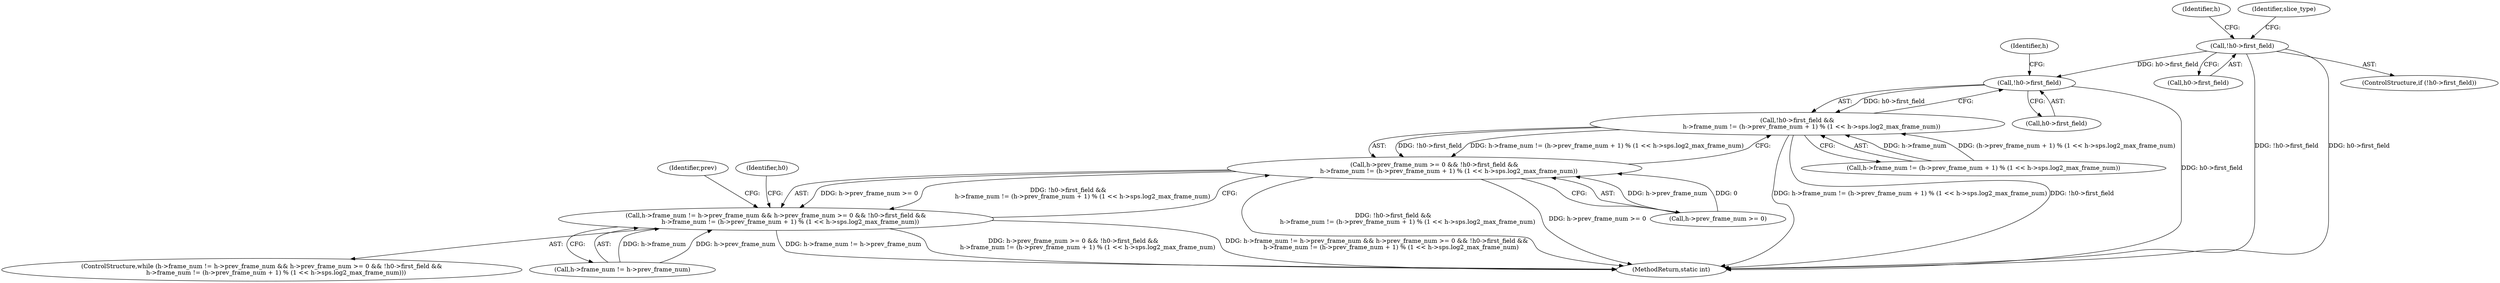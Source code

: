 digraph "0_FFmpeg_29ffeef5e73b8f41ff3a3f2242d356759c66f91f@pointer" {
"1000195" [label="(Call,!h0->first_field)"];
"1001465" [label="(Call,!h0->first_field)"];
"1001464" [label="(Call,!h0->first_field &&\n               h->frame_num != (h->prev_frame_num + 1) % (1 << h->sps.log2_max_frame_num))"];
"1001458" [label="(Call,h->prev_frame_num >= 0 && !h0->first_field &&\n               h->frame_num != (h->prev_frame_num + 1) % (1 << h->sps.log2_max_frame_num))"];
"1001450" [label="(Call,h->frame_num != h->prev_frame_num && h->prev_frame_num >= 0 && !h0->first_field &&\n               h->frame_num != (h->prev_frame_num + 1) % (1 << h->sps.log2_max_frame_num))"];
"1001458" [label="(Call,h->prev_frame_num >= 0 && !h0->first_field &&\n               h->frame_num != (h->prev_frame_num + 1) % (1 << h->sps.log2_max_frame_num))"];
"1001450" [label="(Call,h->frame_num != h->prev_frame_num && h->prev_frame_num >= 0 && !h0->first_field &&\n               h->frame_num != (h->prev_frame_num + 1) % (1 << h->sps.log2_max_frame_num))"];
"1000196" [label="(Call,h0->first_field)"];
"1001449" [label="(ControlStructure,while (h->frame_num != h->prev_frame_num && h->prev_frame_num >= 0 && !h0->first_field &&\n               h->frame_num != (h->prev_frame_num + 1) % (1 << h->sps.log2_max_frame_num)))"];
"1001471" [label="(Identifier,h)"];
"1000203" [label="(Identifier,h)"];
"1001466" [label="(Call,h0->first_field)"];
"1001451" [label="(Call,h->frame_num != h->prev_frame_num)"];
"1000229" [label="(Identifier,slice_type)"];
"1001489" [label="(Identifier,prev)"];
"1001464" [label="(Call,!h0->first_field &&\n               h->frame_num != (h->prev_frame_num + 1) % (1 << h->sps.log2_max_frame_num))"];
"1000195" [label="(Call,!h0->first_field)"];
"1003435" [label="(MethodReturn,static int)"];
"1001459" [label="(Call,h->prev_frame_num >= 0)"];
"1000194" [label="(ControlStructure,if (!h0->first_field))"];
"1001469" [label="(Call,h->frame_num != (h->prev_frame_num + 1) % (1 << h->sps.log2_max_frame_num))"];
"1001713" [label="(Identifier,h0)"];
"1001465" [label="(Call,!h0->first_field)"];
"1000195" -> "1000194"  [label="AST: "];
"1000195" -> "1000196"  [label="CFG: "];
"1000196" -> "1000195"  [label="AST: "];
"1000203" -> "1000195"  [label="CFG: "];
"1000229" -> "1000195"  [label="CFG: "];
"1000195" -> "1003435"  [label="DDG: !h0->first_field"];
"1000195" -> "1003435"  [label="DDG: h0->first_field"];
"1000195" -> "1001465"  [label="DDG: h0->first_field"];
"1001465" -> "1001464"  [label="AST: "];
"1001465" -> "1001466"  [label="CFG: "];
"1001466" -> "1001465"  [label="AST: "];
"1001471" -> "1001465"  [label="CFG: "];
"1001464" -> "1001465"  [label="CFG: "];
"1001465" -> "1003435"  [label="DDG: h0->first_field"];
"1001465" -> "1001464"  [label="DDG: h0->first_field"];
"1001464" -> "1001458"  [label="AST: "];
"1001464" -> "1001469"  [label="CFG: "];
"1001469" -> "1001464"  [label="AST: "];
"1001458" -> "1001464"  [label="CFG: "];
"1001464" -> "1003435"  [label="DDG: h->frame_num != (h->prev_frame_num + 1) % (1 << h->sps.log2_max_frame_num)"];
"1001464" -> "1003435"  [label="DDG: !h0->first_field"];
"1001464" -> "1001458"  [label="DDG: !h0->first_field"];
"1001464" -> "1001458"  [label="DDG: h->frame_num != (h->prev_frame_num + 1) % (1 << h->sps.log2_max_frame_num)"];
"1001469" -> "1001464"  [label="DDG: h->frame_num"];
"1001469" -> "1001464"  [label="DDG: (h->prev_frame_num + 1) % (1 << h->sps.log2_max_frame_num)"];
"1001458" -> "1001450"  [label="AST: "];
"1001458" -> "1001459"  [label="CFG: "];
"1001459" -> "1001458"  [label="AST: "];
"1001450" -> "1001458"  [label="CFG: "];
"1001458" -> "1003435"  [label="DDG: !h0->first_field &&\n               h->frame_num != (h->prev_frame_num + 1) % (1 << h->sps.log2_max_frame_num)"];
"1001458" -> "1003435"  [label="DDG: h->prev_frame_num >= 0"];
"1001458" -> "1001450"  [label="DDG: h->prev_frame_num >= 0"];
"1001458" -> "1001450"  [label="DDG: !h0->first_field &&\n               h->frame_num != (h->prev_frame_num + 1) % (1 << h->sps.log2_max_frame_num)"];
"1001459" -> "1001458"  [label="DDG: h->prev_frame_num"];
"1001459" -> "1001458"  [label="DDG: 0"];
"1001450" -> "1001449"  [label="AST: "];
"1001450" -> "1001451"  [label="CFG: "];
"1001451" -> "1001450"  [label="AST: "];
"1001489" -> "1001450"  [label="CFG: "];
"1001713" -> "1001450"  [label="CFG: "];
"1001450" -> "1003435"  [label="DDG: h->frame_num != h->prev_frame_num"];
"1001450" -> "1003435"  [label="DDG: h->prev_frame_num >= 0 && !h0->first_field &&\n               h->frame_num != (h->prev_frame_num + 1) % (1 << h->sps.log2_max_frame_num)"];
"1001450" -> "1003435"  [label="DDG: h->frame_num != h->prev_frame_num && h->prev_frame_num >= 0 && !h0->first_field &&\n               h->frame_num != (h->prev_frame_num + 1) % (1 << h->sps.log2_max_frame_num)"];
"1001451" -> "1001450"  [label="DDG: h->frame_num"];
"1001451" -> "1001450"  [label="DDG: h->prev_frame_num"];
}
